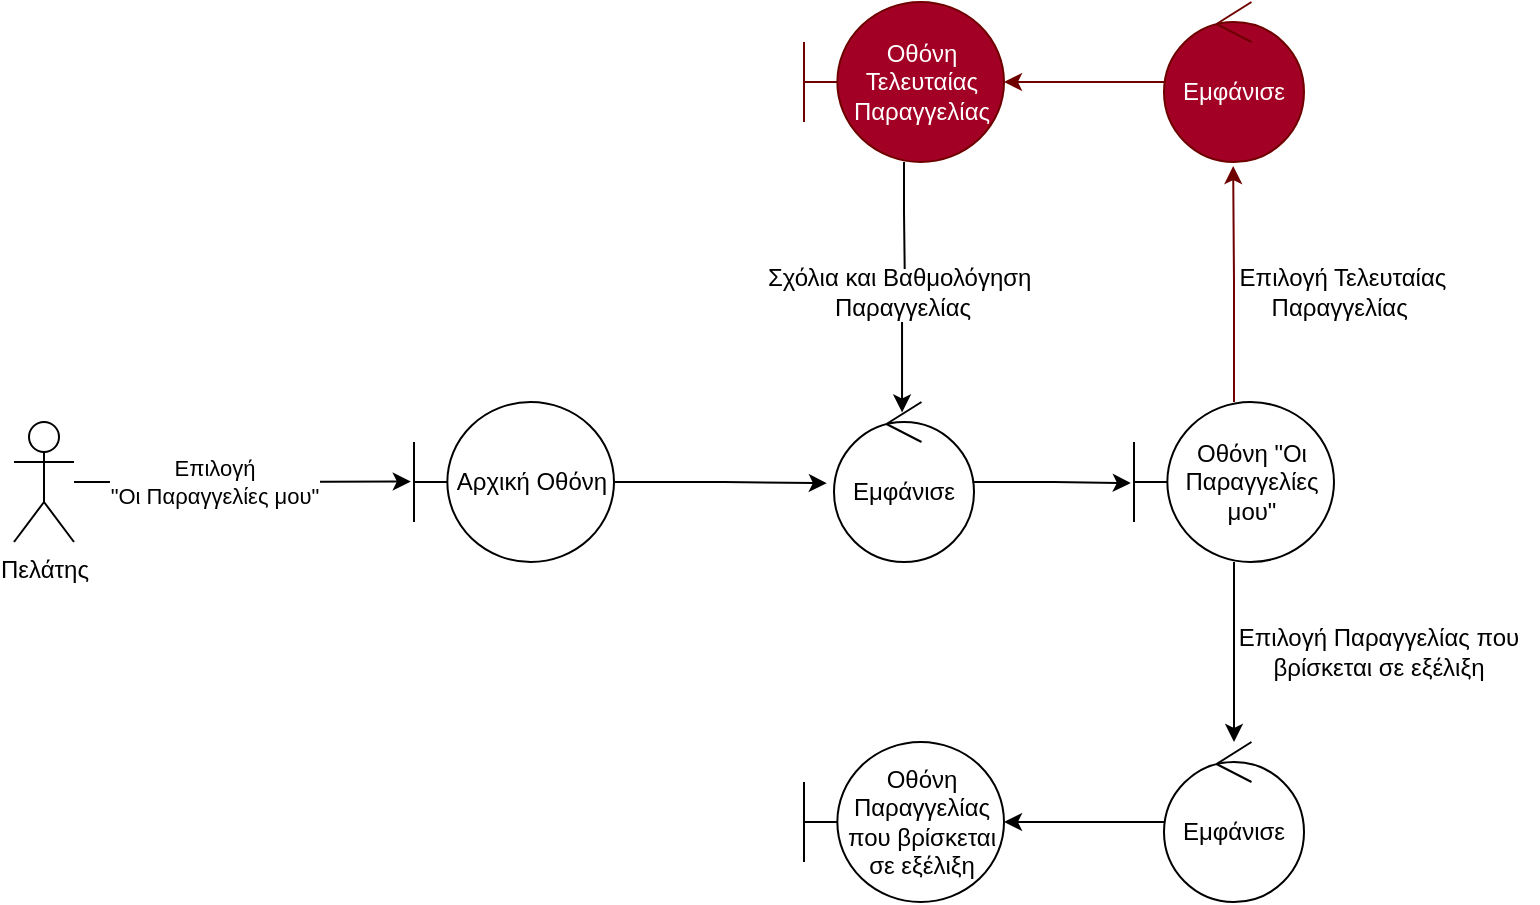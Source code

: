 <mxfile version="17.4.6" type="device"><diagram id="spNBmt7nGGu42IxAUGbJ" name="Page-1"><mxGraphModel dx="1038" dy="1748" grid="1" gridSize="10" guides="1" tooltips="1" connect="1" arrows="1" fold="1" page="1" pageScale="1" pageWidth="827" pageHeight="1169" math="0" shadow="0"><root><mxCell id="0"/><mxCell id="1" parent="0"/><mxCell id="uOco908UkRIUvQfXBGwi-3" style="edgeStyle=orthogonalEdgeStyle;rounded=0;orthogonalLoop=1;jettySize=auto;html=1;entryX=-0.016;entryY=0.497;entryDx=0;entryDy=0;entryPerimeter=0;" edge="1" parent="1" source="uOco908UkRIUvQfXBGwi-1" target="uOco908UkRIUvQfXBGwi-2"><mxGeometry relative="1" as="geometry"/></mxCell><mxCell id="uOco908UkRIUvQfXBGwi-4" value="Επιλογή &lt;br&gt;&quot;Οι Παραγγελίες μου&quot;" style="edgeLabel;html=1;align=center;verticalAlign=middle;resizable=0;points=[];" vertex="1" connectable="0" parent="uOco908UkRIUvQfXBGwi-3"><mxGeometry x="-0.346" y="1" relative="1" as="geometry"><mxPoint x="15" y="1" as="offset"/></mxGeometry></mxCell><mxCell id="uOco908UkRIUvQfXBGwi-1" value="Πελάτης" style="shape=umlActor;verticalLabelPosition=bottom;verticalAlign=top;html=1;" vertex="1" parent="1"><mxGeometry x="50" y="110" width="30" height="60" as="geometry"/></mxCell><mxCell id="uOco908UkRIUvQfXBGwi-6" style="edgeStyle=orthogonalEdgeStyle;rounded=0;orthogonalLoop=1;jettySize=auto;html=1;entryX=-0.051;entryY=0.507;entryDx=0;entryDy=0;entryPerimeter=0;" edge="1" parent="1" source="uOco908UkRIUvQfXBGwi-2" target="uOco908UkRIUvQfXBGwi-5"><mxGeometry relative="1" as="geometry"/></mxCell><mxCell id="uOco908UkRIUvQfXBGwi-2" value="Αρχική Οθόνη" style="shape=umlBoundary;whiteSpace=wrap;html=1;" vertex="1" parent="1"><mxGeometry x="250" y="100" width="100" height="80" as="geometry"/></mxCell><mxCell id="uOco908UkRIUvQfXBGwi-8" style="edgeStyle=orthogonalEdgeStyle;rounded=0;orthogonalLoop=1;jettySize=auto;html=1;entryX=-0.016;entryY=0.507;entryDx=0;entryDy=0;entryPerimeter=0;" edge="1" parent="1" source="uOco908UkRIUvQfXBGwi-5" target="uOco908UkRIUvQfXBGwi-7"><mxGeometry relative="1" as="geometry"/></mxCell><mxCell id="uOco908UkRIUvQfXBGwi-5" value="Εμφάνισε" style="ellipse;shape=umlControl;whiteSpace=wrap;html=1;" vertex="1" parent="1"><mxGeometry x="460" y="100" width="70" height="80" as="geometry"/></mxCell><mxCell id="uOco908UkRIUvQfXBGwi-10" style="edgeStyle=orthogonalEdgeStyle;rounded=0;orthogonalLoop=1;jettySize=auto;html=1;" edge="1" parent="1" source="uOco908UkRIUvQfXBGwi-7" target="uOco908UkRIUvQfXBGwi-9"><mxGeometry relative="1" as="geometry"/></mxCell><mxCell id="uOco908UkRIUvQfXBGwi-16" style="edgeStyle=orthogonalEdgeStyle;rounded=0;orthogonalLoop=1;jettySize=auto;html=1;entryX=0.494;entryY=1.025;entryDx=0;entryDy=0;entryPerimeter=0;fillColor=#a20025;strokeColor=#6F0000;" edge="1" parent="1" source="uOco908UkRIUvQfXBGwi-7" target="uOco908UkRIUvQfXBGwi-15"><mxGeometry relative="1" as="geometry"/></mxCell><mxCell id="uOco908UkRIUvQfXBGwi-7" value="Οθόνη &quot;Οι Παραγγελίες μου&quot;" style="shape=umlBoundary;whiteSpace=wrap;html=1;" vertex="1" parent="1"><mxGeometry x="610" y="100" width="100" height="80" as="geometry"/></mxCell><mxCell id="uOco908UkRIUvQfXBGwi-13" style="edgeStyle=orthogonalEdgeStyle;rounded=0;orthogonalLoop=1;jettySize=auto;html=1;" edge="1" parent="1" source="uOco908UkRIUvQfXBGwi-9" target="uOco908UkRIUvQfXBGwi-12"><mxGeometry relative="1" as="geometry"/></mxCell><mxCell id="uOco908UkRIUvQfXBGwi-9" value="Εμφάνισε" style="ellipse;shape=umlControl;whiteSpace=wrap;html=1;" vertex="1" parent="1"><mxGeometry x="625" y="270" width="70" height="80" as="geometry"/></mxCell><mxCell id="uOco908UkRIUvQfXBGwi-11" value="Επιλογή Παραγγελίας που &lt;br&gt;βρίσκεται σε εξέλιξη" style="text;html=1;align=center;verticalAlign=middle;resizable=0;points=[];autosize=1;strokeColor=none;fillColor=none;" vertex="1" parent="1"><mxGeometry x="652" y="210" width="160" height="30" as="geometry"/></mxCell><mxCell id="uOco908UkRIUvQfXBGwi-12" value="Οθόνη Παραγγελίας που βρίσκεται σε εξέλιξη" style="shape=umlBoundary;whiteSpace=wrap;html=1;" vertex="1" parent="1"><mxGeometry x="445" y="270" width="100" height="80" as="geometry"/></mxCell><mxCell id="uOco908UkRIUvQfXBGwi-19" style="edgeStyle=orthogonalEdgeStyle;rounded=0;orthogonalLoop=1;jettySize=auto;html=1;fillColor=#a20025;strokeColor=#6F0000;" edge="1" parent="1" source="uOco908UkRIUvQfXBGwi-15" target="uOco908UkRIUvQfXBGwi-18"><mxGeometry relative="1" as="geometry"/></mxCell><mxCell id="uOco908UkRIUvQfXBGwi-15" value="Εμφάνισε" style="ellipse;shape=umlControl;whiteSpace=wrap;html=1;fillColor=#a20025;fontColor=#ffffff;strokeColor=#6F0000;" vertex="1" parent="1"><mxGeometry x="625" y="-100" width="70" height="80" as="geometry"/></mxCell><mxCell id="uOco908UkRIUvQfXBGwi-17" value="Επιλογή Τελευταίας &lt;br&gt;Παραγγελίας&amp;nbsp;" style="text;html=1;align=center;verticalAlign=middle;resizable=0;points=[];autosize=1;strokeColor=none;fillColor=none;" vertex="1" parent="1"><mxGeometry x="654" y="30" width="120" height="30" as="geometry"/></mxCell><mxCell id="uOco908UkRIUvQfXBGwi-20" style="edgeStyle=orthogonalEdgeStyle;rounded=0;orthogonalLoop=1;jettySize=auto;html=1;entryX=0.486;entryY=0.065;entryDx=0;entryDy=0;entryPerimeter=0;startArrow=none;" edge="1" parent="1" source="uOco908UkRIUvQfXBGwi-22" target="uOco908UkRIUvQfXBGwi-5"><mxGeometry relative="1" as="geometry"/></mxCell><mxCell id="uOco908UkRIUvQfXBGwi-18" value="Οθόνη Τελευταίας Παραγγελίας" style="shape=umlBoundary;whiteSpace=wrap;html=1;fillColor=#a20025;fontColor=#ffffff;strokeColor=#6F0000;" vertex="1" parent="1"><mxGeometry x="445" y="-100" width="100" height="80" as="geometry"/></mxCell><mxCell id="uOco908UkRIUvQfXBGwi-22" value="Σχόλια και Βαθμολόγηση&amp;nbsp;&lt;br&gt;Παραγγελίας" style="text;html=1;align=center;verticalAlign=middle;resizable=0;points=[];autosize=1;strokeColor=none;fillColor=none;" vertex="1" parent="1"><mxGeometry x="419" y="30" width="150" height="30" as="geometry"/></mxCell><mxCell id="uOco908UkRIUvQfXBGwi-23" value="" style="edgeStyle=orthogonalEdgeStyle;rounded=0;orthogonalLoop=1;jettySize=auto;html=1;entryX=0.509;entryY=0.115;entryDx=0;entryDy=0;entryPerimeter=0;endArrow=none;" edge="1" parent="1" source="uOco908UkRIUvQfXBGwi-18" target="uOco908UkRIUvQfXBGwi-22"><mxGeometry relative="1" as="geometry"><mxPoint x="495" y="-20" as="sourcePoint"/><mxPoint x="495.63" y="109.2" as="targetPoint"/></mxGeometry></mxCell></root></mxGraphModel></diagram></mxfile>
